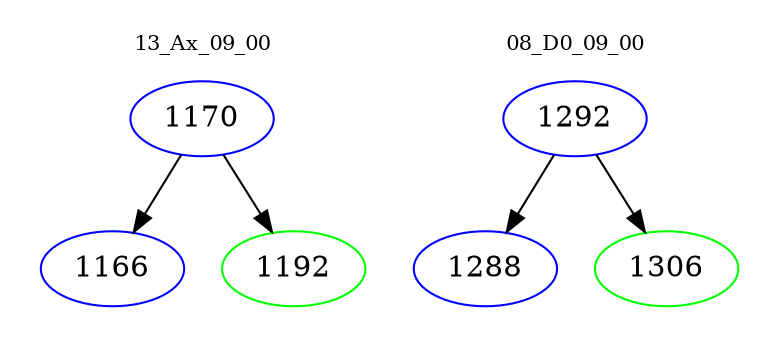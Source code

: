 digraph{
subgraph cluster_0 {
color = white
label = "13_Ax_09_00";
fontsize=10;
T0_1170 [label="1170", color="blue"]
T0_1170 -> T0_1166 [color="black"]
T0_1166 [label="1166", color="blue"]
T0_1170 -> T0_1192 [color="black"]
T0_1192 [label="1192", color="green"]
}
subgraph cluster_1 {
color = white
label = "08_D0_09_00";
fontsize=10;
T1_1292 [label="1292", color="blue"]
T1_1292 -> T1_1288 [color="black"]
T1_1288 [label="1288", color="blue"]
T1_1292 -> T1_1306 [color="black"]
T1_1306 [label="1306", color="green"]
}
}
